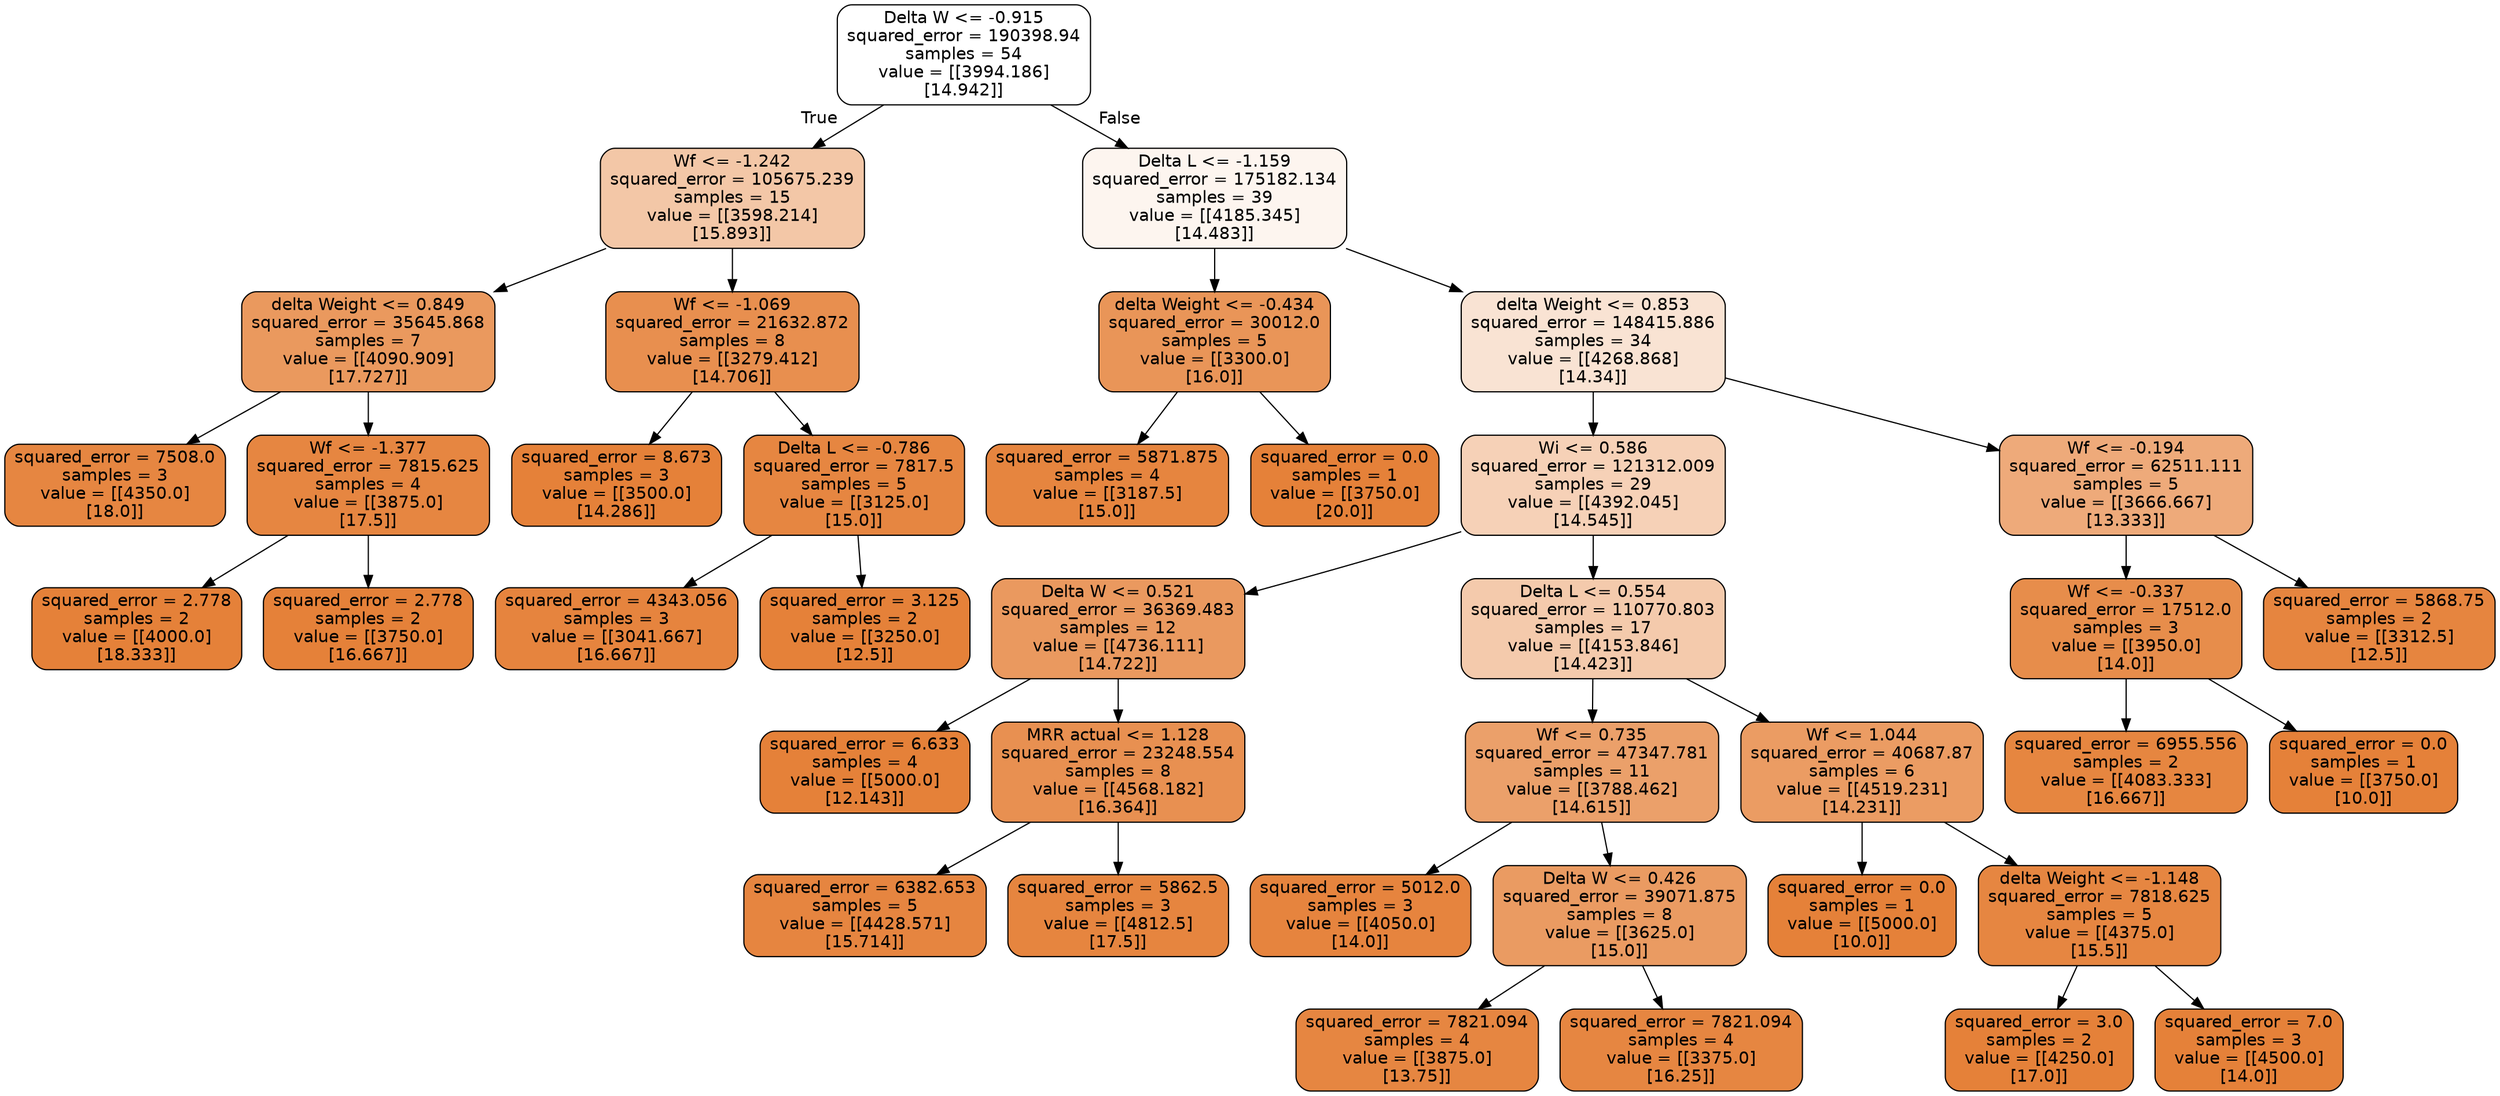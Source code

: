 digraph Tree {
node [shape=box, style="filled, rounded", color="black", fontname="helvetica"] ;
edge [fontname="helvetica"] ;
0 [label="Delta W <= -0.915\nsquared_error = 190398.94\nsamples = 54\nvalue = [[3994.186]\n[14.942]]", fillcolor="#ffffff"] ;
1 [label="Wf <= -1.242\nsquared_error = 105675.239\nsamples = 15\nvalue = [[3598.214]\n[15.893]]", fillcolor="#f3c7a7"] ;
0 -> 1 [labeldistance=2.5, labelangle=45, headlabel="True"] ;
3 [label="delta Weight <= 0.849\nsquared_error = 35645.868\nsamples = 7\nvalue = [[4090.909]\n[17.727]]", fillcolor="#ea995e"] ;
1 -> 3 ;
19 [label="squared_error = 7508.0\nsamples = 3\nvalue = [[4350.0]\n[18.0]]", fillcolor="#e68641"] ;
3 -> 19 ;
20 [label="Wf <= -1.377\nsquared_error = 7815.625\nsamples = 4\nvalue = [[3875.0]\n[17.5]]", fillcolor="#e68641"] ;
3 -> 20 ;
37 [label="squared_error = 2.778\nsamples = 2\nvalue = [[4000.0]\n[18.333]]", fillcolor="#e58139"] ;
20 -> 37 ;
38 [label="squared_error = 2.778\nsamples = 2\nvalue = [[3750.0]\n[16.667]]", fillcolor="#e58139"] ;
20 -> 38 ;
4 [label="Wf <= -1.069\nsquared_error = 21632.872\nsamples = 8\nvalue = [[3279.412]\n[14.706]]", fillcolor="#e88f4f"] ;
1 -> 4 ;
21 [label="squared_error = 8.673\nsamples = 3\nvalue = [[3500.0]\n[14.286]]", fillcolor="#e58139"] ;
4 -> 21 ;
22 [label="Delta L <= -0.786\nsquared_error = 7817.5\nsamples = 5\nvalue = [[3125.0]\n[15.0]]", fillcolor="#e68641"] ;
4 -> 22 ;
35 [label="squared_error = 4343.056\nsamples = 3\nvalue = [[3041.667]\n[16.667]]", fillcolor="#e6843e"] ;
22 -> 35 ;
36 [label="squared_error = 3.125\nsamples = 2\nvalue = [[3250.0]\n[12.5]]", fillcolor="#e58139"] ;
22 -> 36 ;
2 [label="Delta L <= -1.159\nsquared_error = 175182.134\nsamples = 39\nvalue = [[4185.345]\n[14.483]]", fillcolor="#fdf5ef"] ;
0 -> 2 [labeldistance=2.5, labelangle=-45, headlabel="False"] ;
5 [label="delta Weight <= -0.434\nsquared_error = 30012.0\nsamples = 5\nvalue = [[3300.0]\n[16.0]]", fillcolor="#e99558"] ;
2 -> 5 ;
29 [label="squared_error = 5871.875\nsamples = 4\nvalue = [[3187.5]\n[15.0]]", fillcolor="#e6853f"] ;
5 -> 29 ;
30 [label="squared_error = 0.0\nsamples = 1\nvalue = [[3750.0]\n[20.0]]", fillcolor="#e58139"] ;
5 -> 30 ;
6 [label="delta Weight <= 0.853\nsquared_error = 148415.886\nsamples = 34\nvalue = [[4268.868]\n[14.34]]", fillcolor="#f9e3d3"] ;
2 -> 6 ;
7 [label="Wi <= 0.586\nsquared_error = 121312.009\nsamples = 29\nvalue = [[4392.045]\n[14.545]]", fillcolor="#f6d1b7"] ;
6 -> 7 ;
9 [label="Delta W <= 0.521\nsquared_error = 36369.483\nsamples = 12\nvalue = [[4736.111]\n[14.722]]", fillcolor="#ea995f"] ;
7 -> 9 ;
17 [label="squared_error = 6.633\nsamples = 4\nvalue = [[5000.0]\n[12.143]]", fillcolor="#e58139"] ;
9 -> 17 ;
18 [label="MRR actual <= 1.128\nsquared_error = 23248.554\nsamples = 8\nvalue = [[4568.182]\n[16.364]]", fillcolor="#e89051"] ;
9 -> 18 ;
27 [label="squared_error = 6382.653\nsamples = 5\nvalue = [[4428.571]\n[15.714]]", fillcolor="#e68540"] ;
18 -> 27 ;
28 [label="squared_error = 5862.5\nsamples = 3\nvalue = [[4812.5]\n[17.5]]", fillcolor="#e6853f"] ;
18 -> 28 ;
10 [label="Delta L <= 0.554\nsquared_error = 110770.803\nsamples = 17\nvalue = [[4153.846]\n[14.423]]", fillcolor="#f4caac"] ;
7 -> 10 ;
11 [label="Wf <= 0.735\nsquared_error = 47347.781\nsamples = 11\nvalue = [[3788.462]\n[14.615]]", fillcolor="#eba06a"] ;
10 -> 11 ;
23 [label="squared_error = 5012.0\nsamples = 3\nvalue = [[4050.0]\n[14.0]]", fillcolor="#e6843e"] ;
11 -> 23 ;
24 [label="Delta W <= 0.426\nsquared_error = 39071.875\nsamples = 8\nvalue = [[3625.0]\n[15.0]]", fillcolor="#ea9b62"] ;
11 -> 24 ;
25 [label="squared_error = 7821.094\nsamples = 4\nvalue = [[3875.0]\n[13.75]]", fillcolor="#e68641"] ;
24 -> 25 ;
26 [label="squared_error = 7821.094\nsamples = 4\nvalue = [[3375.0]\n[16.25]]", fillcolor="#e68641"] ;
24 -> 26 ;
12 [label="Wf <= 1.044\nsquared_error = 40687.87\nsamples = 6\nvalue = [[4519.231]\n[14.231]]", fillcolor="#eb9c63"] ;
10 -> 12 ;
15 [label="squared_error = 0.0\nsamples = 1\nvalue = [[5000.0]\n[10.0]]", fillcolor="#e58139"] ;
12 -> 15 ;
16 [label="delta Weight <= -1.148\nsquared_error = 7818.625\nsamples = 5\nvalue = [[4375.0]\n[15.5]]", fillcolor="#e68641"] ;
12 -> 16 ;
31 [label="squared_error = 3.0\nsamples = 2\nvalue = [[4250.0]\n[17.0]]", fillcolor="#e58139"] ;
16 -> 31 ;
32 [label="squared_error = 7.0\nsamples = 3\nvalue = [[4500.0]\n[14.0]]", fillcolor="#e58139"] ;
16 -> 32 ;
8 [label="Wf <= -0.194\nsquared_error = 62511.111\nsamples = 5\nvalue = [[3666.667]\n[13.333]]", fillcolor="#eeaa7a"] ;
6 -> 8 ;
13 [label="Wf <= -0.337\nsquared_error = 17512.0\nsamples = 3\nvalue = [[3950.0]\n[14.0]]", fillcolor="#e78d4b"] ;
8 -> 13 ;
33 [label="squared_error = 6955.556\nsamples = 2\nvalue = [[4083.333]\n[16.667]]", fillcolor="#e68640"] ;
13 -> 33 ;
34 [label="squared_error = 0.0\nsamples = 1\nvalue = [[3750.0]\n[10.0]]", fillcolor="#e58139"] ;
13 -> 34 ;
14 [label="squared_error = 5868.75\nsamples = 2\nvalue = [[3312.5]\n[12.5]]", fillcolor="#e6853f"] ;
8 -> 14 ;
}
